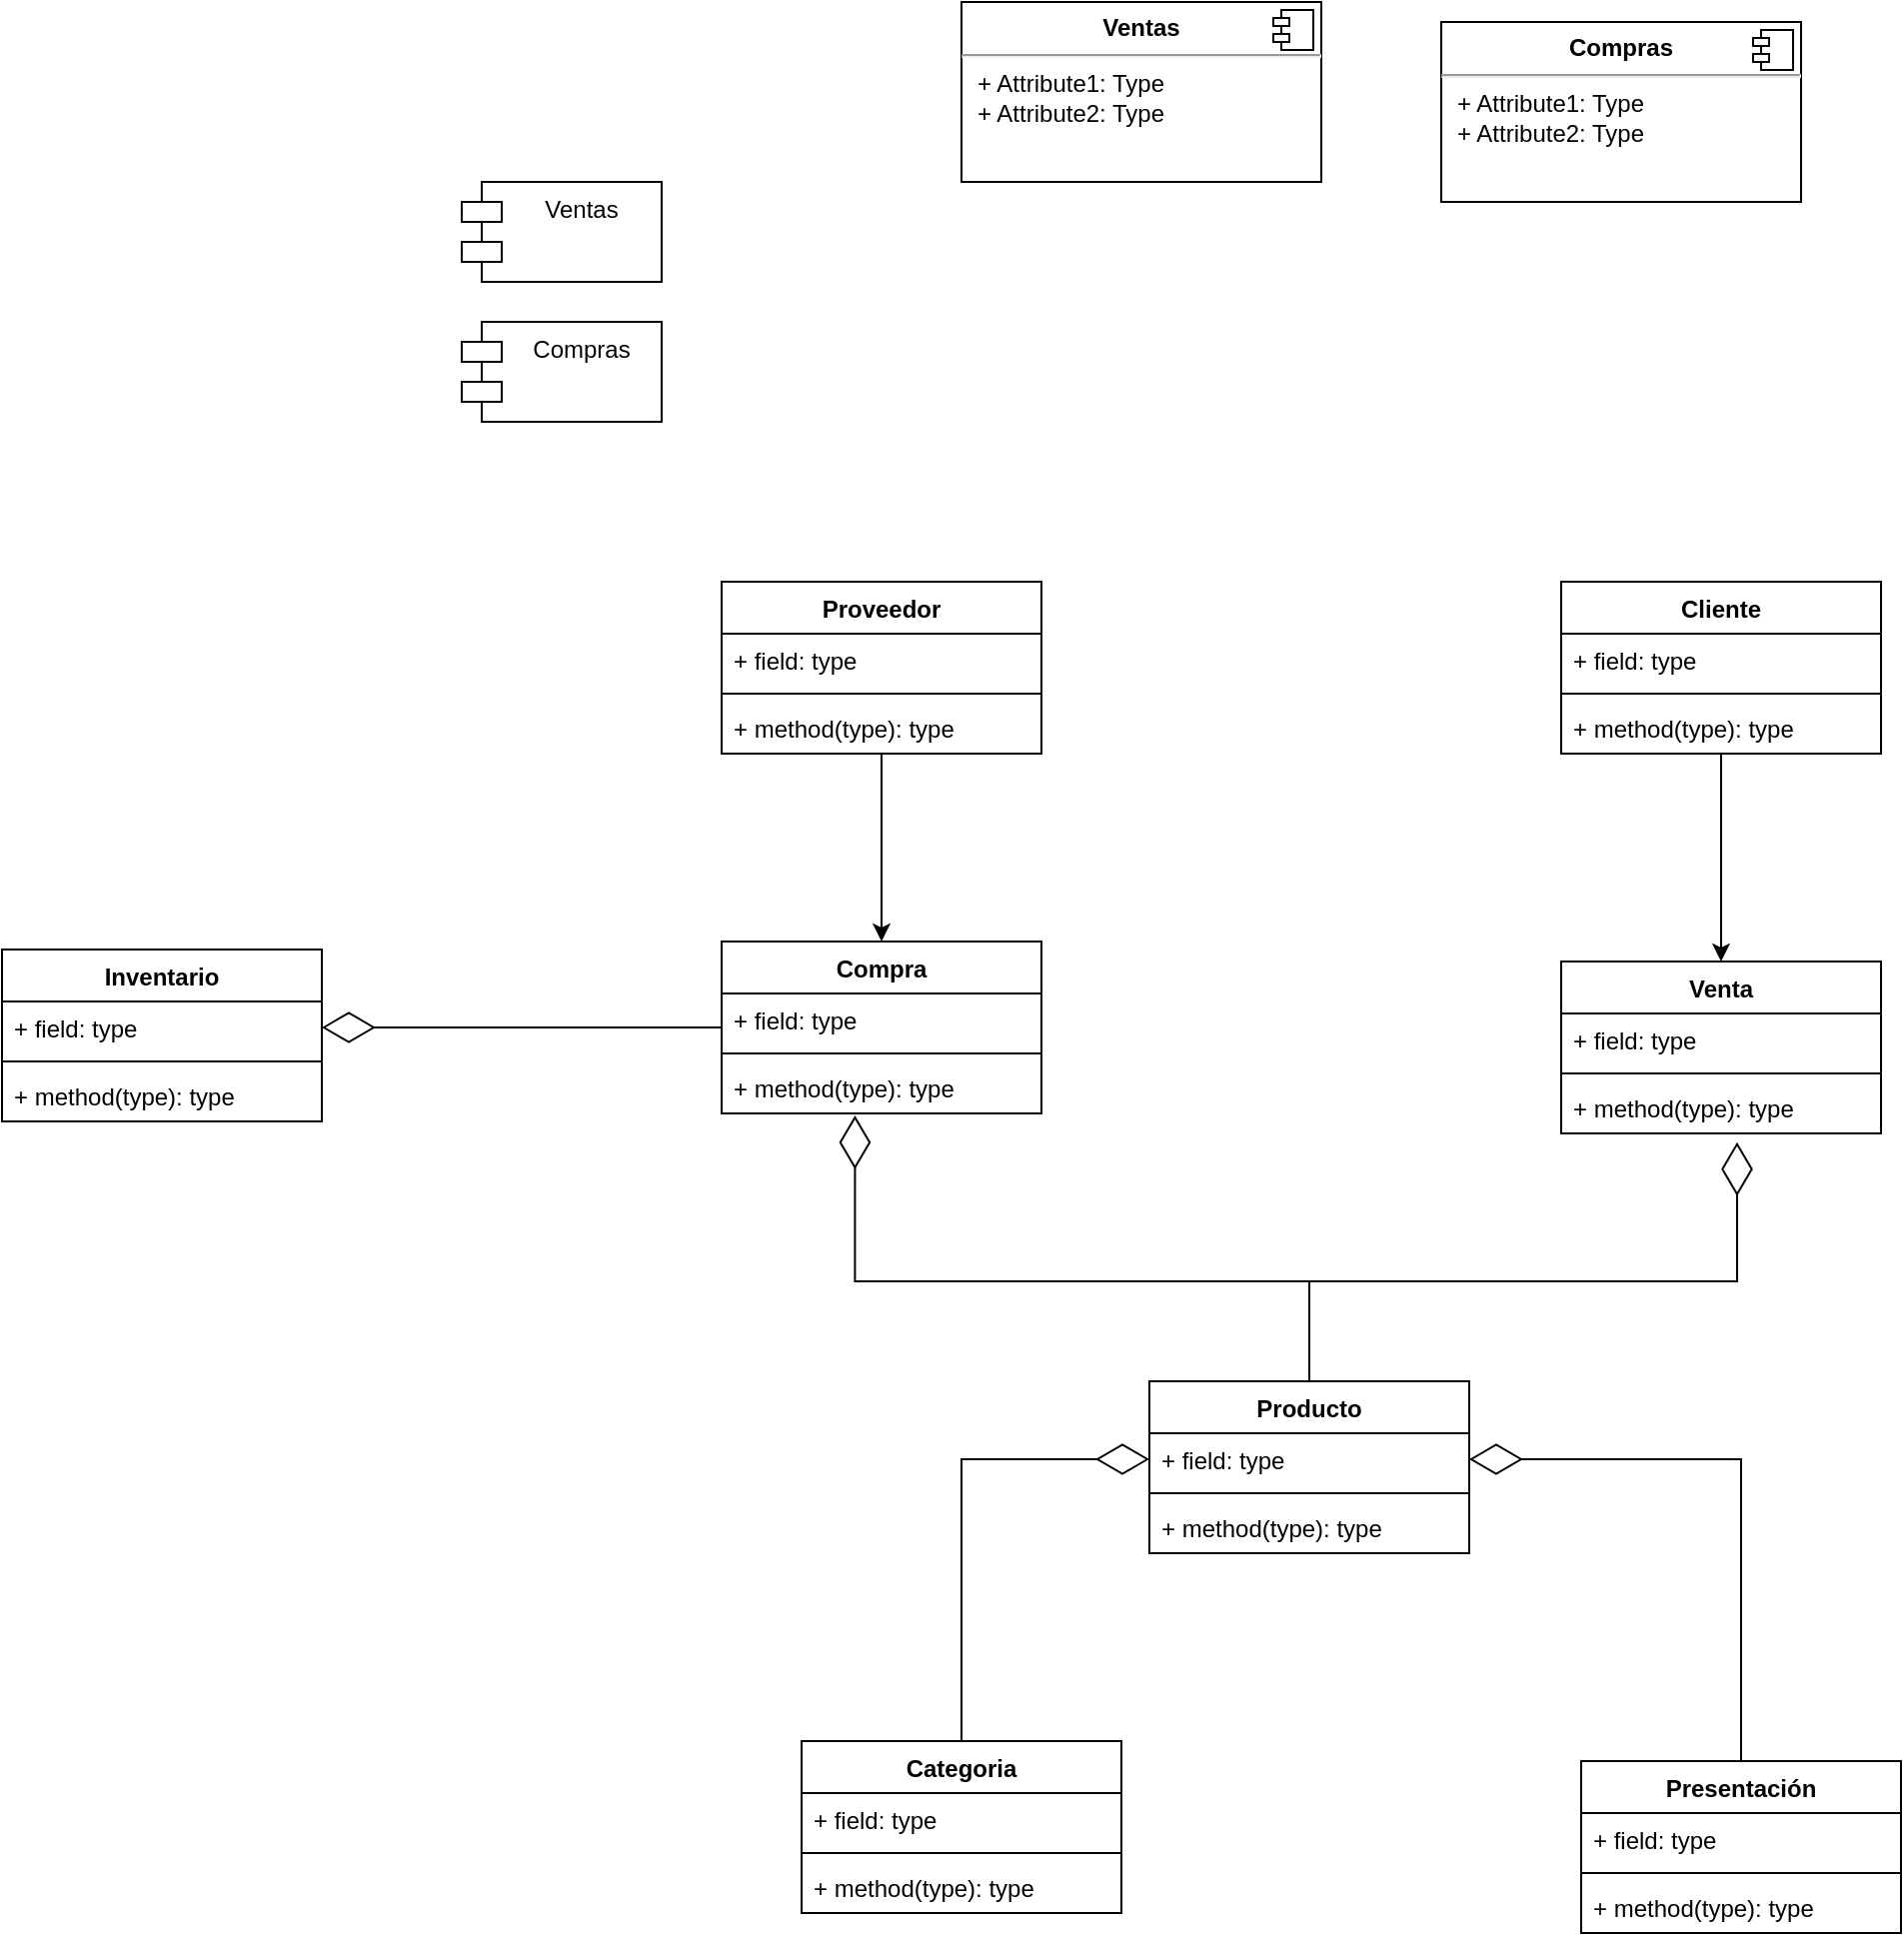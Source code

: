 <mxfile version="21.5.0" type="github">
  <diagram name="Página-1" id="tetJ8mpmxvJ5YdXwv8kH">
    <mxGraphModel dx="1621" dy="1621" grid="1" gridSize="10" guides="1" tooltips="1" connect="1" arrows="1" fold="1" page="1" pageScale="1" pageWidth="827" pageHeight="1169" math="0" shadow="0">
      <root>
        <mxCell id="0" />
        <mxCell id="1" parent="0" />
        <mxCell id="byYIrUsW221V76HSvdkK-1" value="Ventas" style="shape=module;align=left;spacingLeft=20;align=center;verticalAlign=top;whiteSpace=wrap;html=1;" vertex="1" parent="1">
          <mxGeometry x="70" width="100" height="50" as="geometry" />
        </mxCell>
        <mxCell id="byYIrUsW221V76HSvdkK-2" value="Compras" style="shape=module;align=left;spacingLeft=20;align=center;verticalAlign=top;whiteSpace=wrap;html=1;" vertex="1" parent="1">
          <mxGeometry x="70" y="70" width="100" height="50" as="geometry" />
        </mxCell>
        <mxCell id="byYIrUsW221V76HSvdkK-3" value="&lt;p style=&quot;margin:0px;margin-top:6px;text-align:center;&quot;&gt;&lt;b&gt;Ventas&lt;/b&gt;&lt;/p&gt;&lt;hr&gt;&lt;p style=&quot;margin:0px;margin-left:8px;&quot;&gt;+ Attribute1: Type&lt;br&gt;+ Attribute2: Type&lt;/p&gt;" style="align=left;overflow=fill;html=1;dropTarget=0;whiteSpace=wrap;" vertex="1" parent="1">
          <mxGeometry x="320" y="-90" width="180" height="90" as="geometry" />
        </mxCell>
        <mxCell id="byYIrUsW221V76HSvdkK-4" value="" style="shape=component;jettyWidth=8;jettyHeight=4;" vertex="1" parent="byYIrUsW221V76HSvdkK-3">
          <mxGeometry x="1" width="20" height="20" relative="1" as="geometry">
            <mxPoint x="-24" y="4" as="offset" />
          </mxGeometry>
        </mxCell>
        <mxCell id="byYIrUsW221V76HSvdkK-5" value="&lt;p style=&quot;margin:0px;margin-top:6px;text-align:center;&quot;&gt;&lt;b&gt;Compras&lt;/b&gt;&lt;/p&gt;&lt;hr&gt;&lt;p style=&quot;margin:0px;margin-left:8px;&quot;&gt;+ Attribute1: Type&lt;br&gt;+ Attribute2: Type&lt;/p&gt;" style="align=left;overflow=fill;html=1;dropTarget=0;whiteSpace=wrap;" vertex="1" parent="1">
          <mxGeometry x="560" y="-80" width="180" height="90" as="geometry" />
        </mxCell>
        <mxCell id="byYIrUsW221V76HSvdkK-6" value="" style="shape=component;jettyWidth=8;jettyHeight=4;" vertex="1" parent="byYIrUsW221V76HSvdkK-5">
          <mxGeometry x="1" width="20" height="20" relative="1" as="geometry">
            <mxPoint x="-24" y="4" as="offset" />
          </mxGeometry>
        </mxCell>
        <mxCell id="byYIrUsW221V76HSvdkK-38" style="edgeStyle=orthogonalEdgeStyle;rounded=0;orthogonalLoop=1;jettySize=auto;html=1;entryX=0.5;entryY=0;entryDx=0;entryDy=0;" edge="1" parent="1" source="byYIrUsW221V76HSvdkK-7" target="byYIrUsW221V76HSvdkK-31">
          <mxGeometry relative="1" as="geometry" />
        </mxCell>
        <mxCell id="byYIrUsW221V76HSvdkK-7" value="Proveedor" style="swimlane;fontStyle=1;align=center;verticalAlign=top;childLayout=stackLayout;horizontal=1;startSize=26;horizontalStack=0;resizeParent=1;resizeParentMax=0;resizeLast=0;collapsible=1;marginBottom=0;whiteSpace=wrap;html=1;" vertex="1" parent="1">
          <mxGeometry x="200" y="200" width="160" height="86" as="geometry" />
        </mxCell>
        <mxCell id="byYIrUsW221V76HSvdkK-8" value="+ field: type" style="text;strokeColor=none;fillColor=none;align=left;verticalAlign=top;spacingLeft=4;spacingRight=4;overflow=hidden;rotatable=0;points=[[0,0.5],[1,0.5]];portConstraint=eastwest;whiteSpace=wrap;html=1;" vertex="1" parent="byYIrUsW221V76HSvdkK-7">
          <mxGeometry y="26" width="160" height="26" as="geometry" />
        </mxCell>
        <mxCell id="byYIrUsW221V76HSvdkK-9" value="" style="line;strokeWidth=1;fillColor=none;align=left;verticalAlign=middle;spacingTop=-1;spacingLeft=3;spacingRight=3;rotatable=0;labelPosition=right;points=[];portConstraint=eastwest;strokeColor=inherit;" vertex="1" parent="byYIrUsW221V76HSvdkK-7">
          <mxGeometry y="52" width="160" height="8" as="geometry" />
        </mxCell>
        <mxCell id="byYIrUsW221V76HSvdkK-10" value="+ method(type): type" style="text;strokeColor=none;fillColor=none;align=left;verticalAlign=top;spacingLeft=4;spacingRight=4;overflow=hidden;rotatable=0;points=[[0,0.5],[1,0.5]];portConstraint=eastwest;whiteSpace=wrap;html=1;" vertex="1" parent="byYIrUsW221V76HSvdkK-7">
          <mxGeometry y="60" width="160" height="26" as="geometry" />
        </mxCell>
        <mxCell id="byYIrUsW221V76HSvdkK-36" style="edgeStyle=orthogonalEdgeStyle;rounded=0;orthogonalLoop=1;jettySize=auto;html=1;entryX=0.417;entryY=1.038;entryDx=0;entryDy=0;entryPerimeter=0;endArrow=diamondThin;endFill=0;endSize=24;" edge="1" parent="1" source="byYIrUsW221V76HSvdkK-11" target="byYIrUsW221V76HSvdkK-34">
          <mxGeometry relative="1" as="geometry">
            <mxPoint x="260" y="510" as="targetPoint" />
            <Array as="points">
              <mxPoint x="494" y="550" />
              <mxPoint x="267" y="550" />
            </Array>
          </mxGeometry>
        </mxCell>
        <mxCell id="byYIrUsW221V76HSvdkK-11" value="Producto" style="swimlane;fontStyle=1;align=center;verticalAlign=top;childLayout=stackLayout;horizontal=1;startSize=26;horizontalStack=0;resizeParent=1;resizeParentMax=0;resizeLast=0;collapsible=1;marginBottom=0;whiteSpace=wrap;html=1;" vertex="1" parent="1">
          <mxGeometry x="414" y="600" width="160" height="86" as="geometry" />
        </mxCell>
        <mxCell id="byYIrUsW221V76HSvdkK-12" value="+ field: type" style="text;strokeColor=none;fillColor=none;align=left;verticalAlign=top;spacingLeft=4;spacingRight=4;overflow=hidden;rotatable=0;points=[[0,0.5],[1,0.5]];portConstraint=eastwest;whiteSpace=wrap;html=1;" vertex="1" parent="byYIrUsW221V76HSvdkK-11">
          <mxGeometry y="26" width="160" height="26" as="geometry" />
        </mxCell>
        <mxCell id="byYIrUsW221V76HSvdkK-13" value="" style="line;strokeWidth=1;fillColor=none;align=left;verticalAlign=middle;spacingTop=-1;spacingLeft=3;spacingRight=3;rotatable=0;labelPosition=right;points=[];portConstraint=eastwest;strokeColor=inherit;" vertex="1" parent="byYIrUsW221V76HSvdkK-11">
          <mxGeometry y="52" width="160" height="8" as="geometry" />
        </mxCell>
        <mxCell id="byYIrUsW221V76HSvdkK-14" value="+ method(type): type" style="text;strokeColor=none;fillColor=none;align=left;verticalAlign=top;spacingLeft=4;spacingRight=4;overflow=hidden;rotatable=0;points=[[0,0.5],[1,0.5]];portConstraint=eastwest;whiteSpace=wrap;html=1;" vertex="1" parent="byYIrUsW221V76HSvdkK-11">
          <mxGeometry y="60" width="160" height="26" as="geometry" />
        </mxCell>
        <mxCell id="byYIrUsW221V76HSvdkK-15" value="Presentación" style="swimlane;fontStyle=1;align=center;verticalAlign=top;childLayout=stackLayout;horizontal=1;startSize=26;horizontalStack=0;resizeParent=1;resizeParentMax=0;resizeLast=0;collapsible=1;marginBottom=0;whiteSpace=wrap;html=1;" vertex="1" parent="1">
          <mxGeometry x="630" y="790" width="160" height="86" as="geometry" />
        </mxCell>
        <mxCell id="byYIrUsW221V76HSvdkK-16" value="+ field: type" style="text;strokeColor=none;fillColor=none;align=left;verticalAlign=top;spacingLeft=4;spacingRight=4;overflow=hidden;rotatable=0;points=[[0,0.5],[1,0.5]];portConstraint=eastwest;whiteSpace=wrap;html=1;" vertex="1" parent="byYIrUsW221V76HSvdkK-15">
          <mxGeometry y="26" width="160" height="26" as="geometry" />
        </mxCell>
        <mxCell id="byYIrUsW221V76HSvdkK-17" value="" style="line;strokeWidth=1;fillColor=none;align=left;verticalAlign=middle;spacingTop=-1;spacingLeft=3;spacingRight=3;rotatable=0;labelPosition=right;points=[];portConstraint=eastwest;strokeColor=inherit;" vertex="1" parent="byYIrUsW221V76HSvdkK-15">
          <mxGeometry y="52" width="160" height="8" as="geometry" />
        </mxCell>
        <mxCell id="byYIrUsW221V76HSvdkK-18" value="+ method(type): type" style="text;strokeColor=none;fillColor=none;align=left;verticalAlign=top;spacingLeft=4;spacingRight=4;overflow=hidden;rotatable=0;points=[[0,0.5],[1,0.5]];portConstraint=eastwest;whiteSpace=wrap;html=1;" vertex="1" parent="byYIrUsW221V76HSvdkK-15">
          <mxGeometry y="60" width="160" height="26" as="geometry" />
        </mxCell>
        <mxCell id="byYIrUsW221V76HSvdkK-40" style="edgeStyle=orthogonalEdgeStyle;rounded=0;orthogonalLoop=1;jettySize=auto;html=1;entryX=0;entryY=0.5;entryDx=0;entryDy=0;endArrow=diamondThin;endFill=0;endSize=24;" edge="1" parent="1" source="byYIrUsW221V76HSvdkK-19" target="byYIrUsW221V76HSvdkK-12">
          <mxGeometry relative="1" as="geometry" />
        </mxCell>
        <mxCell id="byYIrUsW221V76HSvdkK-19" value="Categoria" style="swimlane;fontStyle=1;align=center;verticalAlign=top;childLayout=stackLayout;horizontal=1;startSize=26;horizontalStack=0;resizeParent=1;resizeParentMax=0;resizeLast=0;collapsible=1;marginBottom=0;whiteSpace=wrap;html=1;" vertex="1" parent="1">
          <mxGeometry x="240" y="780" width="160" height="86" as="geometry" />
        </mxCell>
        <mxCell id="byYIrUsW221V76HSvdkK-20" value="+ field: type" style="text;strokeColor=none;fillColor=none;align=left;verticalAlign=top;spacingLeft=4;spacingRight=4;overflow=hidden;rotatable=0;points=[[0,0.5],[1,0.5]];portConstraint=eastwest;whiteSpace=wrap;html=1;" vertex="1" parent="byYIrUsW221V76HSvdkK-19">
          <mxGeometry y="26" width="160" height="26" as="geometry" />
        </mxCell>
        <mxCell id="byYIrUsW221V76HSvdkK-21" value="" style="line;strokeWidth=1;fillColor=none;align=left;verticalAlign=middle;spacingTop=-1;spacingLeft=3;spacingRight=3;rotatable=0;labelPosition=right;points=[];portConstraint=eastwest;strokeColor=inherit;" vertex="1" parent="byYIrUsW221V76HSvdkK-19">
          <mxGeometry y="52" width="160" height="8" as="geometry" />
        </mxCell>
        <mxCell id="byYIrUsW221V76HSvdkK-22" value="+ method(type): type" style="text;strokeColor=none;fillColor=none;align=left;verticalAlign=top;spacingLeft=4;spacingRight=4;overflow=hidden;rotatable=0;points=[[0,0.5],[1,0.5]];portConstraint=eastwest;whiteSpace=wrap;html=1;" vertex="1" parent="byYIrUsW221V76HSvdkK-19">
          <mxGeometry y="60" width="160" height="26" as="geometry" />
        </mxCell>
        <mxCell id="byYIrUsW221V76HSvdkK-37" style="edgeStyle=orthogonalEdgeStyle;rounded=0;orthogonalLoop=1;jettySize=auto;html=1;entryX=0.5;entryY=0;entryDx=0;entryDy=0;" edge="1" parent="1" source="byYIrUsW221V76HSvdkK-23" target="byYIrUsW221V76HSvdkK-27">
          <mxGeometry relative="1" as="geometry" />
        </mxCell>
        <mxCell id="byYIrUsW221V76HSvdkK-23" value="Cliente" style="swimlane;fontStyle=1;align=center;verticalAlign=top;childLayout=stackLayout;horizontal=1;startSize=26;horizontalStack=0;resizeParent=1;resizeParentMax=0;resizeLast=0;collapsible=1;marginBottom=0;whiteSpace=wrap;html=1;" vertex="1" parent="1">
          <mxGeometry x="620" y="200" width="160" height="86" as="geometry" />
        </mxCell>
        <mxCell id="byYIrUsW221V76HSvdkK-24" value="+ field: type" style="text;strokeColor=none;fillColor=none;align=left;verticalAlign=top;spacingLeft=4;spacingRight=4;overflow=hidden;rotatable=0;points=[[0,0.5],[1,0.5]];portConstraint=eastwest;whiteSpace=wrap;html=1;" vertex="1" parent="byYIrUsW221V76HSvdkK-23">
          <mxGeometry y="26" width="160" height="26" as="geometry" />
        </mxCell>
        <mxCell id="byYIrUsW221V76HSvdkK-25" value="" style="line;strokeWidth=1;fillColor=none;align=left;verticalAlign=middle;spacingTop=-1;spacingLeft=3;spacingRight=3;rotatable=0;labelPosition=right;points=[];portConstraint=eastwest;strokeColor=inherit;" vertex="1" parent="byYIrUsW221V76HSvdkK-23">
          <mxGeometry y="52" width="160" height="8" as="geometry" />
        </mxCell>
        <mxCell id="byYIrUsW221V76HSvdkK-26" value="+ method(type): type" style="text;strokeColor=none;fillColor=none;align=left;verticalAlign=top;spacingLeft=4;spacingRight=4;overflow=hidden;rotatable=0;points=[[0,0.5],[1,0.5]];portConstraint=eastwest;whiteSpace=wrap;html=1;" vertex="1" parent="byYIrUsW221V76HSvdkK-23">
          <mxGeometry y="60" width="160" height="26" as="geometry" />
        </mxCell>
        <mxCell id="byYIrUsW221V76HSvdkK-27" value="Venta" style="swimlane;fontStyle=1;align=center;verticalAlign=top;childLayout=stackLayout;horizontal=1;startSize=26;horizontalStack=0;resizeParent=1;resizeParentMax=0;resizeLast=0;collapsible=1;marginBottom=0;whiteSpace=wrap;html=1;" vertex="1" parent="1">
          <mxGeometry x="620" y="390" width="160" height="86" as="geometry" />
        </mxCell>
        <mxCell id="byYIrUsW221V76HSvdkK-28" value="+ field: type" style="text;strokeColor=none;fillColor=none;align=left;verticalAlign=top;spacingLeft=4;spacingRight=4;overflow=hidden;rotatable=0;points=[[0,0.5],[1,0.5]];portConstraint=eastwest;whiteSpace=wrap;html=1;" vertex="1" parent="byYIrUsW221V76HSvdkK-27">
          <mxGeometry y="26" width="160" height="26" as="geometry" />
        </mxCell>
        <mxCell id="byYIrUsW221V76HSvdkK-29" value="" style="line;strokeWidth=1;fillColor=none;align=left;verticalAlign=middle;spacingTop=-1;spacingLeft=3;spacingRight=3;rotatable=0;labelPosition=right;points=[];portConstraint=eastwest;strokeColor=inherit;" vertex="1" parent="byYIrUsW221V76HSvdkK-27">
          <mxGeometry y="52" width="160" height="8" as="geometry" />
        </mxCell>
        <mxCell id="byYIrUsW221V76HSvdkK-30" value="+ method(type): type" style="text;strokeColor=none;fillColor=none;align=left;verticalAlign=top;spacingLeft=4;spacingRight=4;overflow=hidden;rotatable=0;points=[[0,0.5],[1,0.5]];portConstraint=eastwest;whiteSpace=wrap;html=1;" vertex="1" parent="byYIrUsW221V76HSvdkK-27">
          <mxGeometry y="60" width="160" height="26" as="geometry" />
        </mxCell>
        <mxCell id="byYIrUsW221V76HSvdkK-49" style="edgeStyle=orthogonalEdgeStyle;rounded=0;orthogonalLoop=1;jettySize=auto;html=1;entryX=1;entryY=0.5;entryDx=0;entryDy=0;endArrow=diamondThin;endFill=0;endSize=24;" edge="1" parent="1" source="byYIrUsW221V76HSvdkK-31" target="byYIrUsW221V76HSvdkK-46">
          <mxGeometry relative="1" as="geometry" />
        </mxCell>
        <mxCell id="byYIrUsW221V76HSvdkK-31" value="Compra" style="swimlane;fontStyle=1;align=center;verticalAlign=top;childLayout=stackLayout;horizontal=1;startSize=26;horizontalStack=0;resizeParent=1;resizeParentMax=0;resizeLast=0;collapsible=1;marginBottom=0;whiteSpace=wrap;html=1;" vertex="1" parent="1">
          <mxGeometry x="200" y="380" width="160" height="86" as="geometry" />
        </mxCell>
        <mxCell id="byYIrUsW221V76HSvdkK-32" value="+ field: type" style="text;strokeColor=none;fillColor=none;align=left;verticalAlign=top;spacingLeft=4;spacingRight=4;overflow=hidden;rotatable=0;points=[[0,0.5],[1,0.5]];portConstraint=eastwest;whiteSpace=wrap;html=1;" vertex="1" parent="byYIrUsW221V76HSvdkK-31">
          <mxGeometry y="26" width="160" height="26" as="geometry" />
        </mxCell>
        <mxCell id="byYIrUsW221V76HSvdkK-33" value="" style="line;strokeWidth=1;fillColor=none;align=left;verticalAlign=middle;spacingTop=-1;spacingLeft=3;spacingRight=3;rotatable=0;labelPosition=right;points=[];portConstraint=eastwest;strokeColor=inherit;" vertex="1" parent="byYIrUsW221V76HSvdkK-31">
          <mxGeometry y="52" width="160" height="8" as="geometry" />
        </mxCell>
        <mxCell id="byYIrUsW221V76HSvdkK-34" value="+ method(type): type" style="text;strokeColor=none;fillColor=none;align=left;verticalAlign=top;spacingLeft=4;spacingRight=4;overflow=hidden;rotatable=0;points=[[0,0.5],[1,0.5]];portConstraint=eastwest;whiteSpace=wrap;html=1;" vertex="1" parent="byYIrUsW221V76HSvdkK-31">
          <mxGeometry y="60" width="160" height="26" as="geometry" />
        </mxCell>
        <mxCell id="byYIrUsW221V76HSvdkK-35" value="" style="endArrow=diamondThin;endFill=0;endSize=24;html=1;rounded=0;entryX=0.55;entryY=1.167;entryDx=0;entryDy=0;entryPerimeter=0;exitX=0.5;exitY=0;exitDx=0;exitDy=0;edgeStyle=orthogonalEdgeStyle;" edge="1" parent="1" source="byYIrUsW221V76HSvdkK-11" target="byYIrUsW221V76HSvdkK-30">
          <mxGeometry width="160" relative="1" as="geometry">
            <mxPoint x="460" y="580" as="sourcePoint" />
            <mxPoint x="620" y="580" as="targetPoint" />
            <Array as="points">
              <mxPoint x="494" y="550" />
              <mxPoint x="708" y="550" />
            </Array>
          </mxGeometry>
        </mxCell>
        <mxCell id="byYIrUsW221V76HSvdkK-39" value="" style="endArrow=diamondThin;endFill=0;endSize=24;html=1;rounded=0;entryX=1;entryY=0.5;entryDx=0;entryDy=0;exitX=0.5;exitY=0;exitDx=0;exitDy=0;edgeStyle=orthogonalEdgeStyle;" edge="1" parent="1" source="byYIrUsW221V76HSvdkK-15" target="byYIrUsW221V76HSvdkK-12">
          <mxGeometry width="160" relative="1" as="geometry">
            <mxPoint x="504" y="610" as="sourcePoint" />
            <mxPoint x="718" y="490" as="targetPoint" />
            <Array as="points">
              <mxPoint x="710" y="639" />
            </Array>
          </mxGeometry>
        </mxCell>
        <mxCell id="byYIrUsW221V76HSvdkK-45" value="Inventario" style="swimlane;fontStyle=1;align=center;verticalAlign=top;childLayout=stackLayout;horizontal=1;startSize=26;horizontalStack=0;resizeParent=1;resizeParentMax=0;resizeLast=0;collapsible=1;marginBottom=0;whiteSpace=wrap;html=1;" vertex="1" parent="1">
          <mxGeometry x="-160" y="384" width="160" height="86" as="geometry" />
        </mxCell>
        <mxCell id="byYIrUsW221V76HSvdkK-46" value="+ field: type" style="text;strokeColor=none;fillColor=none;align=left;verticalAlign=top;spacingLeft=4;spacingRight=4;overflow=hidden;rotatable=0;points=[[0,0.5],[1,0.5]];portConstraint=eastwest;whiteSpace=wrap;html=1;" vertex="1" parent="byYIrUsW221V76HSvdkK-45">
          <mxGeometry y="26" width="160" height="26" as="geometry" />
        </mxCell>
        <mxCell id="byYIrUsW221V76HSvdkK-47" value="" style="line;strokeWidth=1;fillColor=none;align=left;verticalAlign=middle;spacingTop=-1;spacingLeft=3;spacingRight=3;rotatable=0;labelPosition=right;points=[];portConstraint=eastwest;strokeColor=inherit;" vertex="1" parent="byYIrUsW221V76HSvdkK-45">
          <mxGeometry y="52" width="160" height="8" as="geometry" />
        </mxCell>
        <mxCell id="byYIrUsW221V76HSvdkK-48" value="+ method(type): type" style="text;strokeColor=none;fillColor=none;align=left;verticalAlign=top;spacingLeft=4;spacingRight=4;overflow=hidden;rotatable=0;points=[[0,0.5],[1,0.5]];portConstraint=eastwest;whiteSpace=wrap;html=1;" vertex="1" parent="byYIrUsW221V76HSvdkK-45">
          <mxGeometry y="60" width="160" height="26" as="geometry" />
        </mxCell>
      </root>
    </mxGraphModel>
  </diagram>
</mxfile>
